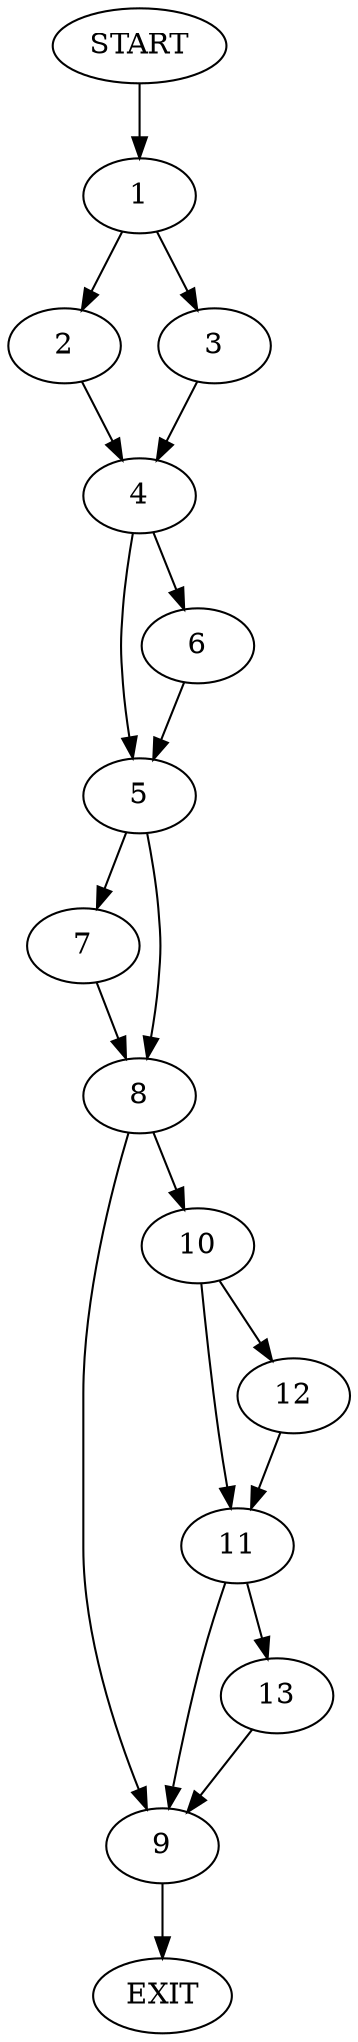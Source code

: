 digraph {
0 [label="START"]
14 [label="EXIT"]
0 -> 1
1 -> 2
1 -> 3
2 -> 4
3 -> 4
4 -> 5
4 -> 6
5 -> 7
5 -> 8
6 -> 5
8 -> 9
8 -> 10
7 -> 8
10 -> 11
10 -> 12
9 -> 14
12 -> 11
11 -> 9
11 -> 13
13 -> 9
}
